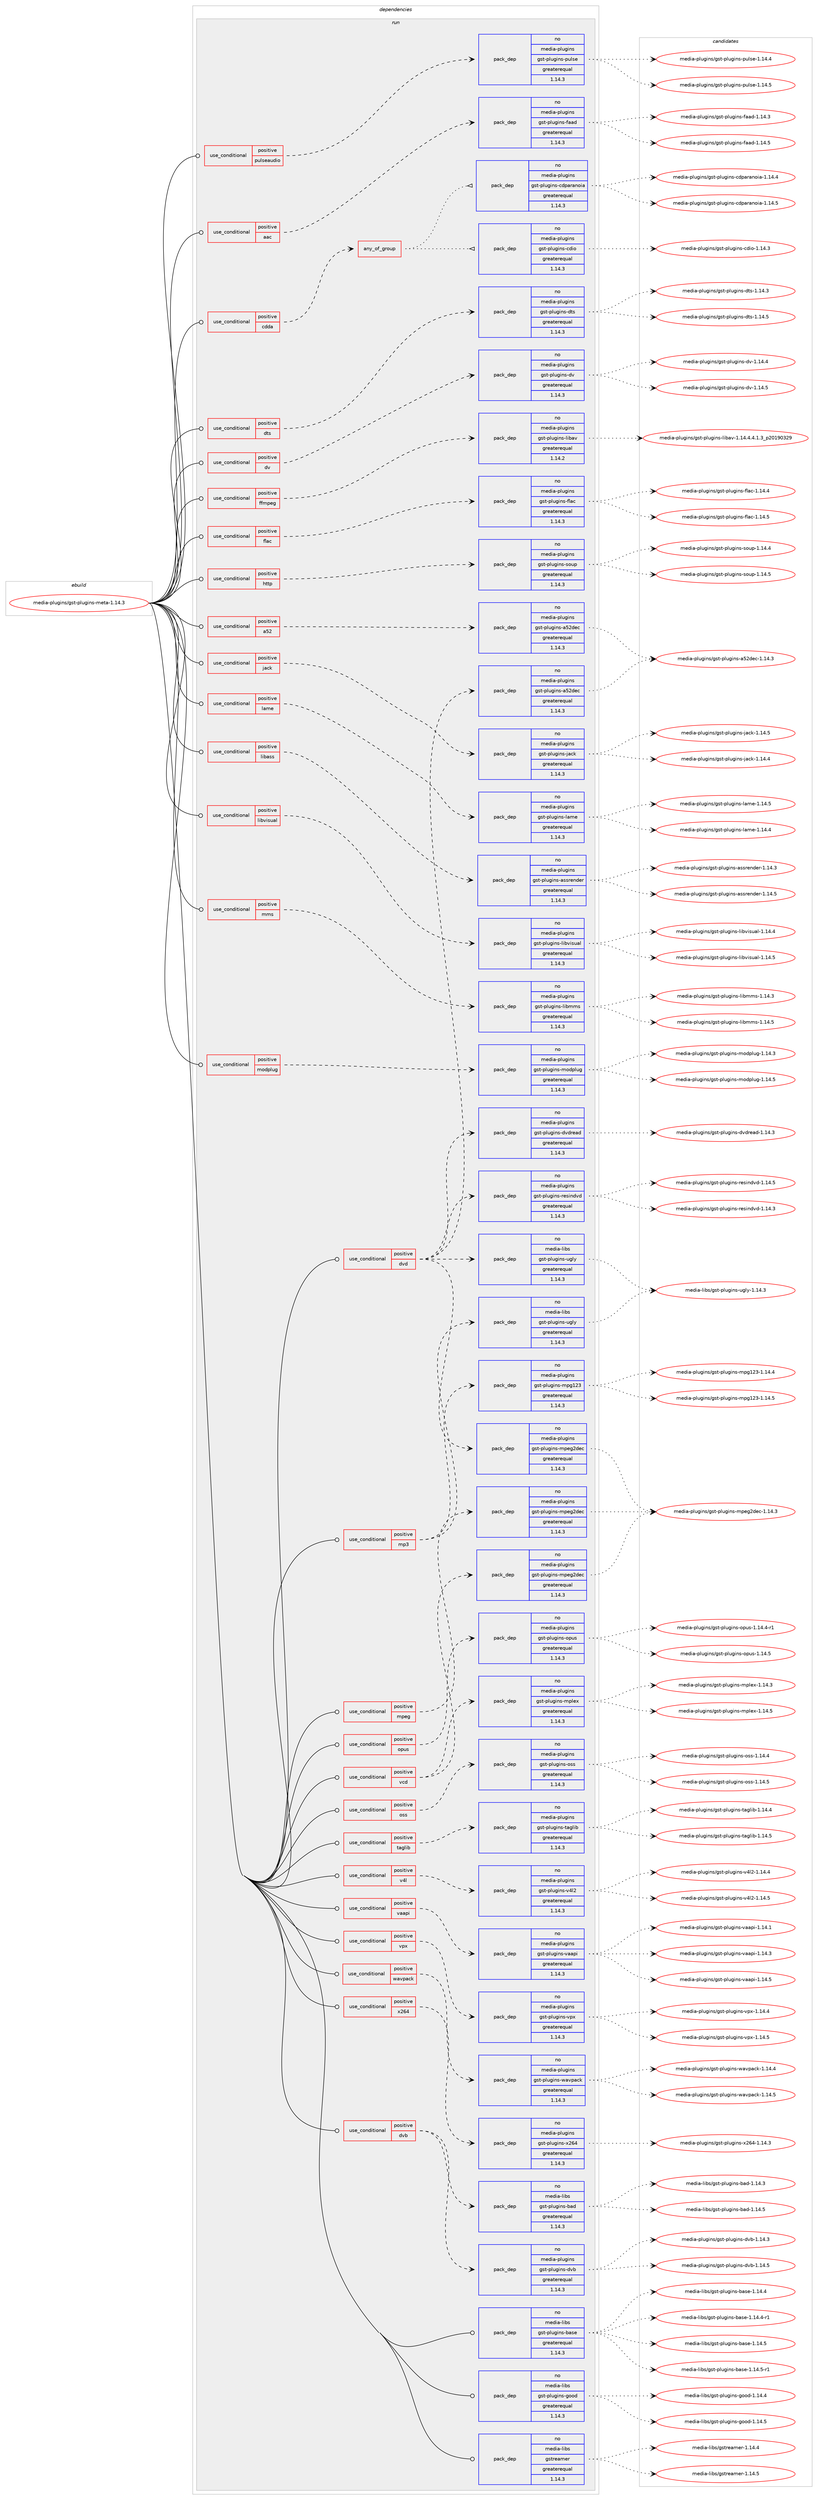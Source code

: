 digraph prolog {

# *************
# Graph options
# *************

newrank=true;
concentrate=true;
compound=true;
graph [rankdir=LR,fontname=Helvetica,fontsize=10,ranksep=1.5];#, ranksep=2.5, nodesep=0.2];
edge  [arrowhead=vee];
node  [fontname=Helvetica,fontsize=10];

# **********
# The ebuild
# **********

subgraph cluster_leftcol {
color=gray;
rank=same;
label=<<i>ebuild</i>>;
id [label="media-plugins/gst-plugins-meta-1.14.3", color=red, width=4, href="../media-plugins/gst-plugins-meta-1.14.3.svg"];
}

# ****************
# The dependencies
# ****************

subgraph cluster_midcol {
color=gray;
label=<<i>dependencies</i>>;
subgraph cluster_compile {
fillcolor="#eeeeee";
style=filled;
label=<<i>compile</i>>;
}
subgraph cluster_compileandrun {
fillcolor="#eeeeee";
style=filled;
label=<<i>compile and run</i>>;
}
subgraph cluster_run {
fillcolor="#eeeeee";
style=filled;
label=<<i>run</i>>;
subgraph cond193134 {
dependency793491 [label=<<TABLE BORDER="0" CELLBORDER="1" CELLSPACING="0" CELLPADDING="4"><TR><TD ROWSPAN="3" CELLPADDING="10">use_conditional</TD></TR><TR><TD>positive</TD></TR><TR><TD>a52</TD></TR></TABLE>>, shape=none, color=red];
subgraph pack586474 {
dependency793492 [label=<<TABLE BORDER="0" CELLBORDER="1" CELLSPACING="0" CELLPADDING="4" WIDTH="220"><TR><TD ROWSPAN="6" CELLPADDING="30">pack_dep</TD></TR><TR><TD WIDTH="110">no</TD></TR><TR><TD>media-plugins</TD></TR><TR><TD>gst-plugins-a52dec</TD></TR><TR><TD>greaterequal</TD></TR><TR><TD>1.14.3</TD></TR></TABLE>>, shape=none, color=blue];
}
dependency793491:e -> dependency793492:w [weight=20,style="dashed",arrowhead="vee"];
}
id:e -> dependency793491:w [weight=20,style="solid",arrowhead="odot"];
subgraph cond193135 {
dependency793493 [label=<<TABLE BORDER="0" CELLBORDER="1" CELLSPACING="0" CELLPADDING="4"><TR><TD ROWSPAN="3" CELLPADDING="10">use_conditional</TD></TR><TR><TD>positive</TD></TR><TR><TD>aac</TD></TR></TABLE>>, shape=none, color=red];
subgraph pack586475 {
dependency793494 [label=<<TABLE BORDER="0" CELLBORDER="1" CELLSPACING="0" CELLPADDING="4" WIDTH="220"><TR><TD ROWSPAN="6" CELLPADDING="30">pack_dep</TD></TR><TR><TD WIDTH="110">no</TD></TR><TR><TD>media-plugins</TD></TR><TR><TD>gst-plugins-faad</TD></TR><TR><TD>greaterequal</TD></TR><TR><TD>1.14.3</TD></TR></TABLE>>, shape=none, color=blue];
}
dependency793493:e -> dependency793494:w [weight=20,style="dashed",arrowhead="vee"];
}
id:e -> dependency793493:w [weight=20,style="solid",arrowhead="odot"];
subgraph cond193136 {
dependency793495 [label=<<TABLE BORDER="0" CELLBORDER="1" CELLSPACING="0" CELLPADDING="4"><TR><TD ROWSPAN="3" CELLPADDING="10">use_conditional</TD></TR><TR><TD>positive</TD></TR><TR><TD>cdda</TD></TR></TABLE>>, shape=none, color=red];
subgraph any13440 {
dependency793496 [label=<<TABLE BORDER="0" CELLBORDER="1" CELLSPACING="0" CELLPADDING="4"><TR><TD CELLPADDING="10">any_of_group</TD></TR></TABLE>>, shape=none, color=red];subgraph pack586476 {
dependency793497 [label=<<TABLE BORDER="0" CELLBORDER="1" CELLSPACING="0" CELLPADDING="4" WIDTH="220"><TR><TD ROWSPAN="6" CELLPADDING="30">pack_dep</TD></TR><TR><TD WIDTH="110">no</TD></TR><TR><TD>media-plugins</TD></TR><TR><TD>gst-plugins-cdparanoia</TD></TR><TR><TD>greaterequal</TD></TR><TR><TD>1.14.3</TD></TR></TABLE>>, shape=none, color=blue];
}
dependency793496:e -> dependency793497:w [weight=20,style="dotted",arrowhead="oinv"];
subgraph pack586477 {
dependency793498 [label=<<TABLE BORDER="0" CELLBORDER="1" CELLSPACING="0" CELLPADDING="4" WIDTH="220"><TR><TD ROWSPAN="6" CELLPADDING="30">pack_dep</TD></TR><TR><TD WIDTH="110">no</TD></TR><TR><TD>media-plugins</TD></TR><TR><TD>gst-plugins-cdio</TD></TR><TR><TD>greaterequal</TD></TR><TR><TD>1.14.3</TD></TR></TABLE>>, shape=none, color=blue];
}
dependency793496:e -> dependency793498:w [weight=20,style="dotted",arrowhead="oinv"];
}
dependency793495:e -> dependency793496:w [weight=20,style="dashed",arrowhead="vee"];
}
id:e -> dependency793495:w [weight=20,style="solid",arrowhead="odot"];
subgraph cond193137 {
dependency793499 [label=<<TABLE BORDER="0" CELLBORDER="1" CELLSPACING="0" CELLPADDING="4"><TR><TD ROWSPAN="3" CELLPADDING="10">use_conditional</TD></TR><TR><TD>positive</TD></TR><TR><TD>dts</TD></TR></TABLE>>, shape=none, color=red];
subgraph pack586478 {
dependency793500 [label=<<TABLE BORDER="0" CELLBORDER="1" CELLSPACING="0" CELLPADDING="4" WIDTH="220"><TR><TD ROWSPAN="6" CELLPADDING="30">pack_dep</TD></TR><TR><TD WIDTH="110">no</TD></TR><TR><TD>media-plugins</TD></TR><TR><TD>gst-plugins-dts</TD></TR><TR><TD>greaterequal</TD></TR><TR><TD>1.14.3</TD></TR></TABLE>>, shape=none, color=blue];
}
dependency793499:e -> dependency793500:w [weight=20,style="dashed",arrowhead="vee"];
}
id:e -> dependency793499:w [weight=20,style="solid",arrowhead="odot"];
subgraph cond193138 {
dependency793501 [label=<<TABLE BORDER="0" CELLBORDER="1" CELLSPACING="0" CELLPADDING="4"><TR><TD ROWSPAN="3" CELLPADDING="10">use_conditional</TD></TR><TR><TD>positive</TD></TR><TR><TD>dv</TD></TR></TABLE>>, shape=none, color=red];
subgraph pack586479 {
dependency793502 [label=<<TABLE BORDER="0" CELLBORDER="1" CELLSPACING="0" CELLPADDING="4" WIDTH="220"><TR><TD ROWSPAN="6" CELLPADDING="30">pack_dep</TD></TR><TR><TD WIDTH="110">no</TD></TR><TR><TD>media-plugins</TD></TR><TR><TD>gst-plugins-dv</TD></TR><TR><TD>greaterequal</TD></TR><TR><TD>1.14.3</TD></TR></TABLE>>, shape=none, color=blue];
}
dependency793501:e -> dependency793502:w [weight=20,style="dashed",arrowhead="vee"];
}
id:e -> dependency793501:w [weight=20,style="solid",arrowhead="odot"];
subgraph cond193139 {
dependency793503 [label=<<TABLE BORDER="0" CELLBORDER="1" CELLSPACING="0" CELLPADDING="4"><TR><TD ROWSPAN="3" CELLPADDING="10">use_conditional</TD></TR><TR><TD>positive</TD></TR><TR><TD>dvb</TD></TR></TABLE>>, shape=none, color=red];
subgraph pack586480 {
dependency793504 [label=<<TABLE BORDER="0" CELLBORDER="1" CELLSPACING="0" CELLPADDING="4" WIDTH="220"><TR><TD ROWSPAN="6" CELLPADDING="30">pack_dep</TD></TR><TR><TD WIDTH="110">no</TD></TR><TR><TD>media-plugins</TD></TR><TR><TD>gst-plugins-dvb</TD></TR><TR><TD>greaterequal</TD></TR><TR><TD>1.14.3</TD></TR></TABLE>>, shape=none, color=blue];
}
dependency793503:e -> dependency793504:w [weight=20,style="dashed",arrowhead="vee"];
subgraph pack586481 {
dependency793505 [label=<<TABLE BORDER="0" CELLBORDER="1" CELLSPACING="0" CELLPADDING="4" WIDTH="220"><TR><TD ROWSPAN="6" CELLPADDING="30">pack_dep</TD></TR><TR><TD WIDTH="110">no</TD></TR><TR><TD>media-libs</TD></TR><TR><TD>gst-plugins-bad</TD></TR><TR><TD>greaterequal</TD></TR><TR><TD>1.14.3</TD></TR></TABLE>>, shape=none, color=blue];
}
dependency793503:e -> dependency793505:w [weight=20,style="dashed",arrowhead="vee"];
}
id:e -> dependency793503:w [weight=20,style="solid",arrowhead="odot"];
subgraph cond193140 {
dependency793506 [label=<<TABLE BORDER="0" CELLBORDER="1" CELLSPACING="0" CELLPADDING="4"><TR><TD ROWSPAN="3" CELLPADDING="10">use_conditional</TD></TR><TR><TD>positive</TD></TR><TR><TD>dvd</TD></TR></TABLE>>, shape=none, color=red];
subgraph pack586482 {
dependency793507 [label=<<TABLE BORDER="0" CELLBORDER="1" CELLSPACING="0" CELLPADDING="4" WIDTH="220"><TR><TD ROWSPAN="6" CELLPADDING="30">pack_dep</TD></TR><TR><TD WIDTH="110">no</TD></TR><TR><TD>media-libs</TD></TR><TR><TD>gst-plugins-ugly</TD></TR><TR><TD>greaterequal</TD></TR><TR><TD>1.14.3</TD></TR></TABLE>>, shape=none, color=blue];
}
dependency793506:e -> dependency793507:w [weight=20,style="dashed",arrowhead="vee"];
subgraph pack586483 {
dependency793508 [label=<<TABLE BORDER="0" CELLBORDER="1" CELLSPACING="0" CELLPADDING="4" WIDTH="220"><TR><TD ROWSPAN="6" CELLPADDING="30">pack_dep</TD></TR><TR><TD WIDTH="110">no</TD></TR><TR><TD>media-plugins</TD></TR><TR><TD>gst-plugins-a52dec</TD></TR><TR><TD>greaterequal</TD></TR><TR><TD>1.14.3</TD></TR></TABLE>>, shape=none, color=blue];
}
dependency793506:e -> dependency793508:w [weight=20,style="dashed",arrowhead="vee"];
subgraph pack586484 {
dependency793509 [label=<<TABLE BORDER="0" CELLBORDER="1" CELLSPACING="0" CELLPADDING="4" WIDTH="220"><TR><TD ROWSPAN="6" CELLPADDING="30">pack_dep</TD></TR><TR><TD WIDTH="110">no</TD></TR><TR><TD>media-plugins</TD></TR><TR><TD>gst-plugins-dvdread</TD></TR><TR><TD>greaterequal</TD></TR><TR><TD>1.14.3</TD></TR></TABLE>>, shape=none, color=blue];
}
dependency793506:e -> dependency793509:w [weight=20,style="dashed",arrowhead="vee"];
subgraph pack586485 {
dependency793510 [label=<<TABLE BORDER="0" CELLBORDER="1" CELLSPACING="0" CELLPADDING="4" WIDTH="220"><TR><TD ROWSPAN="6" CELLPADDING="30">pack_dep</TD></TR><TR><TD WIDTH="110">no</TD></TR><TR><TD>media-plugins</TD></TR><TR><TD>gst-plugins-mpeg2dec</TD></TR><TR><TD>greaterequal</TD></TR><TR><TD>1.14.3</TD></TR></TABLE>>, shape=none, color=blue];
}
dependency793506:e -> dependency793510:w [weight=20,style="dashed",arrowhead="vee"];
subgraph pack586486 {
dependency793511 [label=<<TABLE BORDER="0" CELLBORDER="1" CELLSPACING="0" CELLPADDING="4" WIDTH="220"><TR><TD ROWSPAN="6" CELLPADDING="30">pack_dep</TD></TR><TR><TD WIDTH="110">no</TD></TR><TR><TD>media-plugins</TD></TR><TR><TD>gst-plugins-resindvd</TD></TR><TR><TD>greaterequal</TD></TR><TR><TD>1.14.3</TD></TR></TABLE>>, shape=none, color=blue];
}
dependency793506:e -> dependency793511:w [weight=20,style="dashed",arrowhead="vee"];
}
id:e -> dependency793506:w [weight=20,style="solid",arrowhead="odot"];
subgraph cond193141 {
dependency793512 [label=<<TABLE BORDER="0" CELLBORDER="1" CELLSPACING="0" CELLPADDING="4"><TR><TD ROWSPAN="3" CELLPADDING="10">use_conditional</TD></TR><TR><TD>positive</TD></TR><TR><TD>ffmpeg</TD></TR></TABLE>>, shape=none, color=red];
subgraph pack586487 {
dependency793513 [label=<<TABLE BORDER="0" CELLBORDER="1" CELLSPACING="0" CELLPADDING="4" WIDTH="220"><TR><TD ROWSPAN="6" CELLPADDING="30">pack_dep</TD></TR><TR><TD WIDTH="110">no</TD></TR><TR><TD>media-plugins</TD></TR><TR><TD>gst-plugins-libav</TD></TR><TR><TD>greaterequal</TD></TR><TR><TD>1.14.2</TD></TR></TABLE>>, shape=none, color=blue];
}
dependency793512:e -> dependency793513:w [weight=20,style="dashed",arrowhead="vee"];
}
id:e -> dependency793512:w [weight=20,style="solid",arrowhead="odot"];
subgraph cond193142 {
dependency793514 [label=<<TABLE BORDER="0" CELLBORDER="1" CELLSPACING="0" CELLPADDING="4"><TR><TD ROWSPAN="3" CELLPADDING="10">use_conditional</TD></TR><TR><TD>positive</TD></TR><TR><TD>flac</TD></TR></TABLE>>, shape=none, color=red];
subgraph pack586488 {
dependency793515 [label=<<TABLE BORDER="0" CELLBORDER="1" CELLSPACING="0" CELLPADDING="4" WIDTH="220"><TR><TD ROWSPAN="6" CELLPADDING="30">pack_dep</TD></TR><TR><TD WIDTH="110">no</TD></TR><TR><TD>media-plugins</TD></TR><TR><TD>gst-plugins-flac</TD></TR><TR><TD>greaterequal</TD></TR><TR><TD>1.14.3</TD></TR></TABLE>>, shape=none, color=blue];
}
dependency793514:e -> dependency793515:w [weight=20,style="dashed",arrowhead="vee"];
}
id:e -> dependency793514:w [weight=20,style="solid",arrowhead="odot"];
subgraph cond193143 {
dependency793516 [label=<<TABLE BORDER="0" CELLBORDER="1" CELLSPACING="0" CELLPADDING="4"><TR><TD ROWSPAN="3" CELLPADDING="10">use_conditional</TD></TR><TR><TD>positive</TD></TR><TR><TD>http</TD></TR></TABLE>>, shape=none, color=red];
subgraph pack586489 {
dependency793517 [label=<<TABLE BORDER="0" CELLBORDER="1" CELLSPACING="0" CELLPADDING="4" WIDTH="220"><TR><TD ROWSPAN="6" CELLPADDING="30">pack_dep</TD></TR><TR><TD WIDTH="110">no</TD></TR><TR><TD>media-plugins</TD></TR><TR><TD>gst-plugins-soup</TD></TR><TR><TD>greaterequal</TD></TR><TR><TD>1.14.3</TD></TR></TABLE>>, shape=none, color=blue];
}
dependency793516:e -> dependency793517:w [weight=20,style="dashed",arrowhead="vee"];
}
id:e -> dependency793516:w [weight=20,style="solid",arrowhead="odot"];
subgraph cond193144 {
dependency793518 [label=<<TABLE BORDER="0" CELLBORDER="1" CELLSPACING="0" CELLPADDING="4"><TR><TD ROWSPAN="3" CELLPADDING="10">use_conditional</TD></TR><TR><TD>positive</TD></TR><TR><TD>jack</TD></TR></TABLE>>, shape=none, color=red];
subgraph pack586490 {
dependency793519 [label=<<TABLE BORDER="0" CELLBORDER="1" CELLSPACING="0" CELLPADDING="4" WIDTH="220"><TR><TD ROWSPAN="6" CELLPADDING="30">pack_dep</TD></TR><TR><TD WIDTH="110">no</TD></TR><TR><TD>media-plugins</TD></TR><TR><TD>gst-plugins-jack</TD></TR><TR><TD>greaterequal</TD></TR><TR><TD>1.14.3</TD></TR></TABLE>>, shape=none, color=blue];
}
dependency793518:e -> dependency793519:w [weight=20,style="dashed",arrowhead="vee"];
}
id:e -> dependency793518:w [weight=20,style="solid",arrowhead="odot"];
subgraph cond193145 {
dependency793520 [label=<<TABLE BORDER="0" CELLBORDER="1" CELLSPACING="0" CELLPADDING="4"><TR><TD ROWSPAN="3" CELLPADDING="10">use_conditional</TD></TR><TR><TD>positive</TD></TR><TR><TD>lame</TD></TR></TABLE>>, shape=none, color=red];
subgraph pack586491 {
dependency793521 [label=<<TABLE BORDER="0" CELLBORDER="1" CELLSPACING="0" CELLPADDING="4" WIDTH="220"><TR><TD ROWSPAN="6" CELLPADDING="30">pack_dep</TD></TR><TR><TD WIDTH="110">no</TD></TR><TR><TD>media-plugins</TD></TR><TR><TD>gst-plugins-lame</TD></TR><TR><TD>greaterequal</TD></TR><TR><TD>1.14.3</TD></TR></TABLE>>, shape=none, color=blue];
}
dependency793520:e -> dependency793521:w [weight=20,style="dashed",arrowhead="vee"];
}
id:e -> dependency793520:w [weight=20,style="solid",arrowhead="odot"];
subgraph cond193146 {
dependency793522 [label=<<TABLE BORDER="0" CELLBORDER="1" CELLSPACING="0" CELLPADDING="4"><TR><TD ROWSPAN="3" CELLPADDING="10">use_conditional</TD></TR><TR><TD>positive</TD></TR><TR><TD>libass</TD></TR></TABLE>>, shape=none, color=red];
subgraph pack586492 {
dependency793523 [label=<<TABLE BORDER="0" CELLBORDER="1" CELLSPACING="0" CELLPADDING="4" WIDTH="220"><TR><TD ROWSPAN="6" CELLPADDING="30">pack_dep</TD></TR><TR><TD WIDTH="110">no</TD></TR><TR><TD>media-plugins</TD></TR><TR><TD>gst-plugins-assrender</TD></TR><TR><TD>greaterequal</TD></TR><TR><TD>1.14.3</TD></TR></TABLE>>, shape=none, color=blue];
}
dependency793522:e -> dependency793523:w [weight=20,style="dashed",arrowhead="vee"];
}
id:e -> dependency793522:w [weight=20,style="solid",arrowhead="odot"];
subgraph cond193147 {
dependency793524 [label=<<TABLE BORDER="0" CELLBORDER="1" CELLSPACING="0" CELLPADDING="4"><TR><TD ROWSPAN="3" CELLPADDING="10">use_conditional</TD></TR><TR><TD>positive</TD></TR><TR><TD>libvisual</TD></TR></TABLE>>, shape=none, color=red];
subgraph pack586493 {
dependency793525 [label=<<TABLE BORDER="0" CELLBORDER="1" CELLSPACING="0" CELLPADDING="4" WIDTH="220"><TR><TD ROWSPAN="6" CELLPADDING="30">pack_dep</TD></TR><TR><TD WIDTH="110">no</TD></TR><TR><TD>media-plugins</TD></TR><TR><TD>gst-plugins-libvisual</TD></TR><TR><TD>greaterequal</TD></TR><TR><TD>1.14.3</TD></TR></TABLE>>, shape=none, color=blue];
}
dependency793524:e -> dependency793525:w [weight=20,style="dashed",arrowhead="vee"];
}
id:e -> dependency793524:w [weight=20,style="solid",arrowhead="odot"];
subgraph cond193148 {
dependency793526 [label=<<TABLE BORDER="0" CELLBORDER="1" CELLSPACING="0" CELLPADDING="4"><TR><TD ROWSPAN="3" CELLPADDING="10">use_conditional</TD></TR><TR><TD>positive</TD></TR><TR><TD>mms</TD></TR></TABLE>>, shape=none, color=red];
subgraph pack586494 {
dependency793527 [label=<<TABLE BORDER="0" CELLBORDER="1" CELLSPACING="0" CELLPADDING="4" WIDTH="220"><TR><TD ROWSPAN="6" CELLPADDING="30">pack_dep</TD></TR><TR><TD WIDTH="110">no</TD></TR><TR><TD>media-plugins</TD></TR><TR><TD>gst-plugins-libmms</TD></TR><TR><TD>greaterequal</TD></TR><TR><TD>1.14.3</TD></TR></TABLE>>, shape=none, color=blue];
}
dependency793526:e -> dependency793527:w [weight=20,style="dashed",arrowhead="vee"];
}
id:e -> dependency793526:w [weight=20,style="solid",arrowhead="odot"];
subgraph cond193149 {
dependency793528 [label=<<TABLE BORDER="0" CELLBORDER="1" CELLSPACING="0" CELLPADDING="4"><TR><TD ROWSPAN="3" CELLPADDING="10">use_conditional</TD></TR><TR><TD>positive</TD></TR><TR><TD>modplug</TD></TR></TABLE>>, shape=none, color=red];
subgraph pack586495 {
dependency793529 [label=<<TABLE BORDER="0" CELLBORDER="1" CELLSPACING="0" CELLPADDING="4" WIDTH="220"><TR><TD ROWSPAN="6" CELLPADDING="30">pack_dep</TD></TR><TR><TD WIDTH="110">no</TD></TR><TR><TD>media-plugins</TD></TR><TR><TD>gst-plugins-modplug</TD></TR><TR><TD>greaterequal</TD></TR><TR><TD>1.14.3</TD></TR></TABLE>>, shape=none, color=blue];
}
dependency793528:e -> dependency793529:w [weight=20,style="dashed",arrowhead="vee"];
}
id:e -> dependency793528:w [weight=20,style="solid",arrowhead="odot"];
subgraph cond193150 {
dependency793530 [label=<<TABLE BORDER="0" CELLBORDER="1" CELLSPACING="0" CELLPADDING="4"><TR><TD ROWSPAN="3" CELLPADDING="10">use_conditional</TD></TR><TR><TD>positive</TD></TR><TR><TD>mp3</TD></TR></TABLE>>, shape=none, color=red];
subgraph pack586496 {
dependency793531 [label=<<TABLE BORDER="0" CELLBORDER="1" CELLSPACING="0" CELLPADDING="4" WIDTH="220"><TR><TD ROWSPAN="6" CELLPADDING="30">pack_dep</TD></TR><TR><TD WIDTH="110">no</TD></TR><TR><TD>media-libs</TD></TR><TR><TD>gst-plugins-ugly</TD></TR><TR><TD>greaterequal</TD></TR><TR><TD>1.14.3</TD></TR></TABLE>>, shape=none, color=blue];
}
dependency793530:e -> dependency793531:w [weight=20,style="dashed",arrowhead="vee"];
subgraph pack586497 {
dependency793532 [label=<<TABLE BORDER="0" CELLBORDER="1" CELLSPACING="0" CELLPADDING="4" WIDTH="220"><TR><TD ROWSPAN="6" CELLPADDING="30">pack_dep</TD></TR><TR><TD WIDTH="110">no</TD></TR><TR><TD>media-plugins</TD></TR><TR><TD>gst-plugins-mpg123</TD></TR><TR><TD>greaterequal</TD></TR><TR><TD>1.14.3</TD></TR></TABLE>>, shape=none, color=blue];
}
dependency793530:e -> dependency793532:w [weight=20,style="dashed",arrowhead="vee"];
}
id:e -> dependency793530:w [weight=20,style="solid",arrowhead="odot"];
subgraph cond193151 {
dependency793533 [label=<<TABLE BORDER="0" CELLBORDER="1" CELLSPACING="0" CELLPADDING="4"><TR><TD ROWSPAN="3" CELLPADDING="10">use_conditional</TD></TR><TR><TD>positive</TD></TR><TR><TD>mpeg</TD></TR></TABLE>>, shape=none, color=red];
subgraph pack586498 {
dependency793534 [label=<<TABLE BORDER="0" CELLBORDER="1" CELLSPACING="0" CELLPADDING="4" WIDTH="220"><TR><TD ROWSPAN="6" CELLPADDING="30">pack_dep</TD></TR><TR><TD WIDTH="110">no</TD></TR><TR><TD>media-plugins</TD></TR><TR><TD>gst-plugins-mpeg2dec</TD></TR><TR><TD>greaterequal</TD></TR><TR><TD>1.14.3</TD></TR></TABLE>>, shape=none, color=blue];
}
dependency793533:e -> dependency793534:w [weight=20,style="dashed",arrowhead="vee"];
}
id:e -> dependency793533:w [weight=20,style="solid",arrowhead="odot"];
subgraph cond193152 {
dependency793535 [label=<<TABLE BORDER="0" CELLBORDER="1" CELLSPACING="0" CELLPADDING="4"><TR><TD ROWSPAN="3" CELLPADDING="10">use_conditional</TD></TR><TR><TD>positive</TD></TR><TR><TD>opus</TD></TR></TABLE>>, shape=none, color=red];
subgraph pack586499 {
dependency793536 [label=<<TABLE BORDER="0" CELLBORDER="1" CELLSPACING="0" CELLPADDING="4" WIDTH="220"><TR><TD ROWSPAN="6" CELLPADDING="30">pack_dep</TD></TR><TR><TD WIDTH="110">no</TD></TR><TR><TD>media-plugins</TD></TR><TR><TD>gst-plugins-opus</TD></TR><TR><TD>greaterequal</TD></TR><TR><TD>1.14.3</TD></TR></TABLE>>, shape=none, color=blue];
}
dependency793535:e -> dependency793536:w [weight=20,style="dashed",arrowhead="vee"];
}
id:e -> dependency793535:w [weight=20,style="solid",arrowhead="odot"];
subgraph cond193153 {
dependency793537 [label=<<TABLE BORDER="0" CELLBORDER="1" CELLSPACING="0" CELLPADDING="4"><TR><TD ROWSPAN="3" CELLPADDING="10">use_conditional</TD></TR><TR><TD>positive</TD></TR><TR><TD>oss</TD></TR></TABLE>>, shape=none, color=red];
subgraph pack586500 {
dependency793538 [label=<<TABLE BORDER="0" CELLBORDER="1" CELLSPACING="0" CELLPADDING="4" WIDTH="220"><TR><TD ROWSPAN="6" CELLPADDING="30">pack_dep</TD></TR><TR><TD WIDTH="110">no</TD></TR><TR><TD>media-plugins</TD></TR><TR><TD>gst-plugins-oss</TD></TR><TR><TD>greaterequal</TD></TR><TR><TD>1.14.3</TD></TR></TABLE>>, shape=none, color=blue];
}
dependency793537:e -> dependency793538:w [weight=20,style="dashed",arrowhead="vee"];
}
id:e -> dependency793537:w [weight=20,style="solid",arrowhead="odot"];
subgraph cond193154 {
dependency793539 [label=<<TABLE BORDER="0" CELLBORDER="1" CELLSPACING="0" CELLPADDING="4"><TR><TD ROWSPAN="3" CELLPADDING="10">use_conditional</TD></TR><TR><TD>positive</TD></TR><TR><TD>pulseaudio</TD></TR></TABLE>>, shape=none, color=red];
subgraph pack586501 {
dependency793540 [label=<<TABLE BORDER="0" CELLBORDER="1" CELLSPACING="0" CELLPADDING="4" WIDTH="220"><TR><TD ROWSPAN="6" CELLPADDING="30">pack_dep</TD></TR><TR><TD WIDTH="110">no</TD></TR><TR><TD>media-plugins</TD></TR><TR><TD>gst-plugins-pulse</TD></TR><TR><TD>greaterequal</TD></TR><TR><TD>1.14.3</TD></TR></TABLE>>, shape=none, color=blue];
}
dependency793539:e -> dependency793540:w [weight=20,style="dashed",arrowhead="vee"];
}
id:e -> dependency793539:w [weight=20,style="solid",arrowhead="odot"];
subgraph cond193155 {
dependency793541 [label=<<TABLE BORDER="0" CELLBORDER="1" CELLSPACING="0" CELLPADDING="4"><TR><TD ROWSPAN="3" CELLPADDING="10">use_conditional</TD></TR><TR><TD>positive</TD></TR><TR><TD>taglib</TD></TR></TABLE>>, shape=none, color=red];
subgraph pack586502 {
dependency793542 [label=<<TABLE BORDER="0" CELLBORDER="1" CELLSPACING="0" CELLPADDING="4" WIDTH="220"><TR><TD ROWSPAN="6" CELLPADDING="30">pack_dep</TD></TR><TR><TD WIDTH="110">no</TD></TR><TR><TD>media-plugins</TD></TR><TR><TD>gst-plugins-taglib</TD></TR><TR><TD>greaterequal</TD></TR><TR><TD>1.14.3</TD></TR></TABLE>>, shape=none, color=blue];
}
dependency793541:e -> dependency793542:w [weight=20,style="dashed",arrowhead="vee"];
}
id:e -> dependency793541:w [weight=20,style="solid",arrowhead="odot"];
subgraph cond193156 {
dependency793543 [label=<<TABLE BORDER="0" CELLBORDER="1" CELLSPACING="0" CELLPADDING="4"><TR><TD ROWSPAN="3" CELLPADDING="10">use_conditional</TD></TR><TR><TD>positive</TD></TR><TR><TD>v4l</TD></TR></TABLE>>, shape=none, color=red];
subgraph pack586503 {
dependency793544 [label=<<TABLE BORDER="0" CELLBORDER="1" CELLSPACING="0" CELLPADDING="4" WIDTH="220"><TR><TD ROWSPAN="6" CELLPADDING="30">pack_dep</TD></TR><TR><TD WIDTH="110">no</TD></TR><TR><TD>media-plugins</TD></TR><TR><TD>gst-plugins-v4l2</TD></TR><TR><TD>greaterequal</TD></TR><TR><TD>1.14.3</TD></TR></TABLE>>, shape=none, color=blue];
}
dependency793543:e -> dependency793544:w [weight=20,style="dashed",arrowhead="vee"];
}
id:e -> dependency793543:w [weight=20,style="solid",arrowhead="odot"];
subgraph cond193157 {
dependency793545 [label=<<TABLE BORDER="0" CELLBORDER="1" CELLSPACING="0" CELLPADDING="4"><TR><TD ROWSPAN="3" CELLPADDING="10">use_conditional</TD></TR><TR><TD>positive</TD></TR><TR><TD>vaapi</TD></TR></TABLE>>, shape=none, color=red];
subgraph pack586504 {
dependency793546 [label=<<TABLE BORDER="0" CELLBORDER="1" CELLSPACING="0" CELLPADDING="4" WIDTH="220"><TR><TD ROWSPAN="6" CELLPADDING="30">pack_dep</TD></TR><TR><TD WIDTH="110">no</TD></TR><TR><TD>media-plugins</TD></TR><TR><TD>gst-plugins-vaapi</TD></TR><TR><TD>greaterequal</TD></TR><TR><TD>1.14.3</TD></TR></TABLE>>, shape=none, color=blue];
}
dependency793545:e -> dependency793546:w [weight=20,style="dashed",arrowhead="vee"];
}
id:e -> dependency793545:w [weight=20,style="solid",arrowhead="odot"];
subgraph cond193158 {
dependency793547 [label=<<TABLE BORDER="0" CELLBORDER="1" CELLSPACING="0" CELLPADDING="4"><TR><TD ROWSPAN="3" CELLPADDING="10">use_conditional</TD></TR><TR><TD>positive</TD></TR><TR><TD>vcd</TD></TR></TABLE>>, shape=none, color=red];
subgraph pack586505 {
dependency793548 [label=<<TABLE BORDER="0" CELLBORDER="1" CELLSPACING="0" CELLPADDING="4" WIDTH="220"><TR><TD ROWSPAN="6" CELLPADDING="30">pack_dep</TD></TR><TR><TD WIDTH="110">no</TD></TR><TR><TD>media-plugins</TD></TR><TR><TD>gst-plugins-mplex</TD></TR><TR><TD>greaterequal</TD></TR><TR><TD>1.14.3</TD></TR></TABLE>>, shape=none, color=blue];
}
dependency793547:e -> dependency793548:w [weight=20,style="dashed",arrowhead="vee"];
subgraph pack586506 {
dependency793549 [label=<<TABLE BORDER="0" CELLBORDER="1" CELLSPACING="0" CELLPADDING="4" WIDTH="220"><TR><TD ROWSPAN="6" CELLPADDING="30">pack_dep</TD></TR><TR><TD WIDTH="110">no</TD></TR><TR><TD>media-plugins</TD></TR><TR><TD>gst-plugins-mpeg2dec</TD></TR><TR><TD>greaterequal</TD></TR><TR><TD>1.14.3</TD></TR></TABLE>>, shape=none, color=blue];
}
dependency793547:e -> dependency793549:w [weight=20,style="dashed",arrowhead="vee"];
}
id:e -> dependency793547:w [weight=20,style="solid",arrowhead="odot"];
subgraph cond193159 {
dependency793550 [label=<<TABLE BORDER="0" CELLBORDER="1" CELLSPACING="0" CELLPADDING="4"><TR><TD ROWSPAN="3" CELLPADDING="10">use_conditional</TD></TR><TR><TD>positive</TD></TR><TR><TD>vpx</TD></TR></TABLE>>, shape=none, color=red];
subgraph pack586507 {
dependency793551 [label=<<TABLE BORDER="0" CELLBORDER="1" CELLSPACING="0" CELLPADDING="4" WIDTH="220"><TR><TD ROWSPAN="6" CELLPADDING="30">pack_dep</TD></TR><TR><TD WIDTH="110">no</TD></TR><TR><TD>media-plugins</TD></TR><TR><TD>gst-plugins-vpx</TD></TR><TR><TD>greaterequal</TD></TR><TR><TD>1.14.3</TD></TR></TABLE>>, shape=none, color=blue];
}
dependency793550:e -> dependency793551:w [weight=20,style="dashed",arrowhead="vee"];
}
id:e -> dependency793550:w [weight=20,style="solid",arrowhead="odot"];
subgraph cond193160 {
dependency793552 [label=<<TABLE BORDER="0" CELLBORDER="1" CELLSPACING="0" CELLPADDING="4"><TR><TD ROWSPAN="3" CELLPADDING="10">use_conditional</TD></TR><TR><TD>positive</TD></TR><TR><TD>wavpack</TD></TR></TABLE>>, shape=none, color=red];
subgraph pack586508 {
dependency793553 [label=<<TABLE BORDER="0" CELLBORDER="1" CELLSPACING="0" CELLPADDING="4" WIDTH="220"><TR><TD ROWSPAN="6" CELLPADDING="30">pack_dep</TD></TR><TR><TD WIDTH="110">no</TD></TR><TR><TD>media-plugins</TD></TR><TR><TD>gst-plugins-wavpack</TD></TR><TR><TD>greaterequal</TD></TR><TR><TD>1.14.3</TD></TR></TABLE>>, shape=none, color=blue];
}
dependency793552:e -> dependency793553:w [weight=20,style="dashed",arrowhead="vee"];
}
id:e -> dependency793552:w [weight=20,style="solid",arrowhead="odot"];
subgraph cond193161 {
dependency793554 [label=<<TABLE BORDER="0" CELLBORDER="1" CELLSPACING="0" CELLPADDING="4"><TR><TD ROWSPAN="3" CELLPADDING="10">use_conditional</TD></TR><TR><TD>positive</TD></TR><TR><TD>x264</TD></TR></TABLE>>, shape=none, color=red];
subgraph pack586509 {
dependency793555 [label=<<TABLE BORDER="0" CELLBORDER="1" CELLSPACING="0" CELLPADDING="4" WIDTH="220"><TR><TD ROWSPAN="6" CELLPADDING="30">pack_dep</TD></TR><TR><TD WIDTH="110">no</TD></TR><TR><TD>media-plugins</TD></TR><TR><TD>gst-plugins-x264</TD></TR><TR><TD>greaterequal</TD></TR><TR><TD>1.14.3</TD></TR></TABLE>>, shape=none, color=blue];
}
dependency793554:e -> dependency793555:w [weight=20,style="dashed",arrowhead="vee"];
}
id:e -> dependency793554:w [weight=20,style="solid",arrowhead="odot"];
subgraph pack586510 {
dependency793556 [label=<<TABLE BORDER="0" CELLBORDER="1" CELLSPACING="0" CELLPADDING="4" WIDTH="220"><TR><TD ROWSPAN="6" CELLPADDING="30">pack_dep</TD></TR><TR><TD WIDTH="110">no</TD></TR><TR><TD>media-libs</TD></TR><TR><TD>gst-plugins-base</TD></TR><TR><TD>greaterequal</TD></TR><TR><TD>1.14.3</TD></TR></TABLE>>, shape=none, color=blue];
}
id:e -> dependency793556:w [weight=20,style="solid",arrowhead="odot"];
subgraph pack586511 {
dependency793557 [label=<<TABLE BORDER="0" CELLBORDER="1" CELLSPACING="0" CELLPADDING="4" WIDTH="220"><TR><TD ROWSPAN="6" CELLPADDING="30">pack_dep</TD></TR><TR><TD WIDTH="110">no</TD></TR><TR><TD>media-libs</TD></TR><TR><TD>gst-plugins-good</TD></TR><TR><TD>greaterequal</TD></TR><TR><TD>1.14.3</TD></TR></TABLE>>, shape=none, color=blue];
}
id:e -> dependency793557:w [weight=20,style="solid",arrowhead="odot"];
subgraph pack586512 {
dependency793558 [label=<<TABLE BORDER="0" CELLBORDER="1" CELLSPACING="0" CELLPADDING="4" WIDTH="220"><TR><TD ROWSPAN="6" CELLPADDING="30">pack_dep</TD></TR><TR><TD WIDTH="110">no</TD></TR><TR><TD>media-libs</TD></TR><TR><TD>gstreamer</TD></TR><TR><TD>greaterequal</TD></TR><TR><TD>1.14.3</TD></TR></TABLE>>, shape=none, color=blue];
}
id:e -> dependency793558:w [weight=20,style="solid",arrowhead="odot"];
}
}

# **************
# The candidates
# **************

subgraph cluster_choices {
rank=same;
color=gray;
label=<<i>candidates</i>>;

subgraph choice586474 {
color=black;
nodesep=1;
choice10910110010597451121081171031051101154710311511645112108117103105110115459753501001019945494649524651 [label="media-plugins/gst-plugins-a52dec-1.14.3", color=red, width=4,href="../media-plugins/gst-plugins-a52dec-1.14.3.svg"];
dependency793492:e -> choice10910110010597451121081171031051101154710311511645112108117103105110115459753501001019945494649524651:w [style=dotted,weight="100"];
}
subgraph choice586475 {
color=black;
nodesep=1;
choice1091011001059745112108117103105110115471031151164511210811710310511011545102979710045494649524651 [label="media-plugins/gst-plugins-faad-1.14.3", color=red, width=4,href="../media-plugins/gst-plugins-faad-1.14.3.svg"];
choice1091011001059745112108117103105110115471031151164511210811710310511011545102979710045494649524653 [label="media-plugins/gst-plugins-faad-1.14.5", color=red, width=4,href="../media-plugins/gst-plugins-faad-1.14.5.svg"];
dependency793494:e -> choice1091011001059745112108117103105110115471031151164511210811710310511011545102979710045494649524651:w [style=dotted,weight="100"];
dependency793494:e -> choice1091011001059745112108117103105110115471031151164511210811710310511011545102979710045494649524653:w [style=dotted,weight="100"];
}
subgraph choice586476 {
color=black;
nodesep=1;
choice10910110010597451121081171031051101154710311511645112108117103105110115459910011297114971101111059745494649524652 [label="media-plugins/gst-plugins-cdparanoia-1.14.4", color=red, width=4,href="../media-plugins/gst-plugins-cdparanoia-1.14.4.svg"];
choice10910110010597451121081171031051101154710311511645112108117103105110115459910011297114971101111059745494649524653 [label="media-plugins/gst-plugins-cdparanoia-1.14.5", color=red, width=4,href="../media-plugins/gst-plugins-cdparanoia-1.14.5.svg"];
dependency793497:e -> choice10910110010597451121081171031051101154710311511645112108117103105110115459910011297114971101111059745494649524652:w [style=dotted,weight="100"];
dependency793497:e -> choice10910110010597451121081171031051101154710311511645112108117103105110115459910011297114971101111059745494649524653:w [style=dotted,weight="100"];
}
subgraph choice586477 {
color=black;
nodesep=1;
choice10910110010597451121081171031051101154710311511645112108117103105110115459910010511145494649524651 [label="media-plugins/gst-plugins-cdio-1.14.3", color=red, width=4,href="../media-plugins/gst-plugins-cdio-1.14.3.svg"];
dependency793498:e -> choice10910110010597451121081171031051101154710311511645112108117103105110115459910010511145494649524651:w [style=dotted,weight="100"];
}
subgraph choice586478 {
color=black;
nodesep=1;
choice109101100105974511210811710310511011547103115116451121081171031051101154510011611545494649524651 [label="media-plugins/gst-plugins-dts-1.14.3", color=red, width=4,href="../media-plugins/gst-plugins-dts-1.14.3.svg"];
choice109101100105974511210811710310511011547103115116451121081171031051101154510011611545494649524653 [label="media-plugins/gst-plugins-dts-1.14.5", color=red, width=4,href="../media-plugins/gst-plugins-dts-1.14.5.svg"];
dependency793500:e -> choice109101100105974511210811710310511011547103115116451121081171031051101154510011611545494649524651:w [style=dotted,weight="100"];
dependency793500:e -> choice109101100105974511210811710310511011547103115116451121081171031051101154510011611545494649524653:w [style=dotted,weight="100"];
}
subgraph choice586479 {
color=black;
nodesep=1;
choice109101100105974511210811710310511011547103115116451121081171031051101154510011845494649524652 [label="media-plugins/gst-plugins-dv-1.14.4", color=red, width=4,href="../media-plugins/gst-plugins-dv-1.14.4.svg"];
choice109101100105974511210811710310511011547103115116451121081171031051101154510011845494649524653 [label="media-plugins/gst-plugins-dv-1.14.5", color=red, width=4,href="../media-plugins/gst-plugins-dv-1.14.5.svg"];
dependency793502:e -> choice109101100105974511210811710310511011547103115116451121081171031051101154510011845494649524652:w [style=dotted,weight="100"];
dependency793502:e -> choice109101100105974511210811710310511011547103115116451121081171031051101154510011845494649524653:w [style=dotted,weight="100"];
}
subgraph choice586480 {
color=black;
nodesep=1;
choice10910110010597451121081171031051101154710311511645112108117103105110115451001189845494649524651 [label="media-plugins/gst-plugins-dvb-1.14.3", color=red, width=4,href="../media-plugins/gst-plugins-dvb-1.14.3.svg"];
choice10910110010597451121081171031051101154710311511645112108117103105110115451001189845494649524653 [label="media-plugins/gst-plugins-dvb-1.14.5", color=red, width=4,href="../media-plugins/gst-plugins-dvb-1.14.5.svg"];
dependency793504:e -> choice10910110010597451121081171031051101154710311511645112108117103105110115451001189845494649524651:w [style=dotted,weight="100"];
dependency793504:e -> choice10910110010597451121081171031051101154710311511645112108117103105110115451001189845494649524653:w [style=dotted,weight="100"];
}
subgraph choice586481 {
color=black;
nodesep=1;
choice109101100105974510810598115471031151164511210811710310511011545989710045494649524651 [label="media-libs/gst-plugins-bad-1.14.3", color=red, width=4,href="../media-libs/gst-plugins-bad-1.14.3.svg"];
choice109101100105974510810598115471031151164511210811710310511011545989710045494649524653 [label="media-libs/gst-plugins-bad-1.14.5", color=red, width=4,href="../media-libs/gst-plugins-bad-1.14.5.svg"];
dependency793505:e -> choice109101100105974510810598115471031151164511210811710310511011545989710045494649524651:w [style=dotted,weight="100"];
dependency793505:e -> choice109101100105974510810598115471031151164511210811710310511011545989710045494649524653:w [style=dotted,weight="100"];
}
subgraph choice586482 {
color=black;
nodesep=1;
choice10910110010597451081059811547103115116451121081171031051101154511710310812145494649524651 [label="media-libs/gst-plugins-ugly-1.14.3", color=red, width=4,href="../media-libs/gst-plugins-ugly-1.14.3.svg"];
dependency793507:e -> choice10910110010597451081059811547103115116451121081171031051101154511710310812145494649524651:w [style=dotted,weight="100"];
}
subgraph choice586483 {
color=black;
nodesep=1;
choice10910110010597451121081171031051101154710311511645112108117103105110115459753501001019945494649524651 [label="media-plugins/gst-plugins-a52dec-1.14.3", color=red, width=4,href="../media-plugins/gst-plugins-a52dec-1.14.3.svg"];
dependency793508:e -> choice10910110010597451121081171031051101154710311511645112108117103105110115459753501001019945494649524651:w [style=dotted,weight="100"];
}
subgraph choice586484 {
color=black;
nodesep=1;
choice10910110010597451121081171031051101154710311511645112108117103105110115451001181001141019710045494649524651 [label="media-plugins/gst-plugins-dvdread-1.14.3", color=red, width=4,href="../media-plugins/gst-plugins-dvdread-1.14.3.svg"];
dependency793509:e -> choice10910110010597451121081171031051101154710311511645112108117103105110115451001181001141019710045494649524651:w [style=dotted,weight="100"];
}
subgraph choice586485 {
color=black;
nodesep=1;
choice1091011001059745112108117103105110115471031151164511210811710310511011545109112101103501001019945494649524651 [label="media-plugins/gst-plugins-mpeg2dec-1.14.3", color=red, width=4,href="../media-plugins/gst-plugins-mpeg2dec-1.14.3.svg"];
dependency793510:e -> choice1091011001059745112108117103105110115471031151164511210811710310511011545109112101103501001019945494649524651:w [style=dotted,weight="100"];
}
subgraph choice586486 {
color=black;
nodesep=1;
choice109101100105974511210811710310511011547103115116451121081171031051101154511410111510511010011810045494649524651 [label="media-plugins/gst-plugins-resindvd-1.14.3", color=red, width=4,href="../media-plugins/gst-plugins-resindvd-1.14.3.svg"];
choice109101100105974511210811710310511011547103115116451121081171031051101154511410111510511010011810045494649524653 [label="media-plugins/gst-plugins-resindvd-1.14.5", color=red, width=4,href="../media-plugins/gst-plugins-resindvd-1.14.5.svg"];
dependency793511:e -> choice109101100105974511210811710310511011547103115116451121081171031051101154511410111510511010011810045494649524651:w [style=dotted,weight="100"];
dependency793511:e -> choice109101100105974511210811710310511011547103115116451121081171031051101154511410111510511010011810045494649524653:w [style=dotted,weight="100"];
}
subgraph choice586487 {
color=black;
nodesep=1;
choice1091011001059745112108117103105110115471031151164511210811710310511011545108105989711845494649524652465246494651951125048495748515057 [label="media-plugins/gst-plugins-libav-1.14.4.4.1.3_p20190329", color=red, width=4,href="../media-plugins/gst-plugins-libav-1.14.4.4.1.3_p20190329.svg"];
dependency793513:e -> choice1091011001059745112108117103105110115471031151164511210811710310511011545108105989711845494649524652465246494651951125048495748515057:w [style=dotted,weight="100"];
}
subgraph choice586488 {
color=black;
nodesep=1;
choice1091011001059745112108117103105110115471031151164511210811710310511011545102108979945494649524652 [label="media-plugins/gst-plugins-flac-1.14.4", color=red, width=4,href="../media-plugins/gst-plugins-flac-1.14.4.svg"];
choice1091011001059745112108117103105110115471031151164511210811710310511011545102108979945494649524653 [label="media-plugins/gst-plugins-flac-1.14.5", color=red, width=4,href="../media-plugins/gst-plugins-flac-1.14.5.svg"];
dependency793515:e -> choice1091011001059745112108117103105110115471031151164511210811710310511011545102108979945494649524652:w [style=dotted,weight="100"];
dependency793515:e -> choice1091011001059745112108117103105110115471031151164511210811710310511011545102108979945494649524653:w [style=dotted,weight="100"];
}
subgraph choice586489 {
color=black;
nodesep=1;
choice109101100105974511210811710310511011547103115116451121081171031051101154511511111711245494649524652 [label="media-plugins/gst-plugins-soup-1.14.4", color=red, width=4,href="../media-plugins/gst-plugins-soup-1.14.4.svg"];
choice109101100105974511210811710310511011547103115116451121081171031051101154511511111711245494649524653 [label="media-plugins/gst-plugins-soup-1.14.5", color=red, width=4,href="../media-plugins/gst-plugins-soup-1.14.5.svg"];
dependency793517:e -> choice109101100105974511210811710310511011547103115116451121081171031051101154511511111711245494649524652:w [style=dotted,weight="100"];
dependency793517:e -> choice109101100105974511210811710310511011547103115116451121081171031051101154511511111711245494649524653:w [style=dotted,weight="100"];
}
subgraph choice586490 {
color=black;
nodesep=1;
choice1091011001059745112108117103105110115471031151164511210811710310511011545106979910745494649524652 [label="media-plugins/gst-plugins-jack-1.14.4", color=red, width=4,href="../media-plugins/gst-plugins-jack-1.14.4.svg"];
choice1091011001059745112108117103105110115471031151164511210811710310511011545106979910745494649524653 [label="media-plugins/gst-plugins-jack-1.14.5", color=red, width=4,href="../media-plugins/gst-plugins-jack-1.14.5.svg"];
dependency793519:e -> choice1091011001059745112108117103105110115471031151164511210811710310511011545106979910745494649524652:w [style=dotted,weight="100"];
dependency793519:e -> choice1091011001059745112108117103105110115471031151164511210811710310511011545106979910745494649524653:w [style=dotted,weight="100"];
}
subgraph choice586491 {
color=black;
nodesep=1;
choice10910110010597451121081171031051101154710311511645112108117103105110115451089710910145494649524652 [label="media-plugins/gst-plugins-lame-1.14.4", color=red, width=4,href="../media-plugins/gst-plugins-lame-1.14.4.svg"];
choice10910110010597451121081171031051101154710311511645112108117103105110115451089710910145494649524653 [label="media-plugins/gst-plugins-lame-1.14.5", color=red, width=4,href="../media-plugins/gst-plugins-lame-1.14.5.svg"];
dependency793521:e -> choice10910110010597451121081171031051101154710311511645112108117103105110115451089710910145494649524652:w [style=dotted,weight="100"];
dependency793521:e -> choice10910110010597451121081171031051101154710311511645112108117103105110115451089710910145494649524653:w [style=dotted,weight="100"];
}
subgraph choice586492 {
color=black;
nodesep=1;
choice10910110010597451121081171031051101154710311511645112108117103105110115459711511511410111010010111445494649524651 [label="media-plugins/gst-plugins-assrender-1.14.3", color=red, width=4,href="../media-plugins/gst-plugins-assrender-1.14.3.svg"];
choice10910110010597451121081171031051101154710311511645112108117103105110115459711511511410111010010111445494649524653 [label="media-plugins/gst-plugins-assrender-1.14.5", color=red, width=4,href="../media-plugins/gst-plugins-assrender-1.14.5.svg"];
dependency793523:e -> choice10910110010597451121081171031051101154710311511645112108117103105110115459711511511410111010010111445494649524651:w [style=dotted,weight="100"];
dependency793523:e -> choice10910110010597451121081171031051101154710311511645112108117103105110115459711511511410111010010111445494649524653:w [style=dotted,weight="100"];
}
subgraph choice586493 {
color=black;
nodesep=1;
choice1091011001059745112108117103105110115471031151164511210811710310511011545108105981181051151179710845494649524652 [label="media-plugins/gst-plugins-libvisual-1.14.4", color=red, width=4,href="../media-plugins/gst-plugins-libvisual-1.14.4.svg"];
choice1091011001059745112108117103105110115471031151164511210811710310511011545108105981181051151179710845494649524653 [label="media-plugins/gst-plugins-libvisual-1.14.5", color=red, width=4,href="../media-plugins/gst-plugins-libvisual-1.14.5.svg"];
dependency793525:e -> choice1091011001059745112108117103105110115471031151164511210811710310511011545108105981181051151179710845494649524652:w [style=dotted,weight="100"];
dependency793525:e -> choice1091011001059745112108117103105110115471031151164511210811710310511011545108105981181051151179710845494649524653:w [style=dotted,weight="100"];
}
subgraph choice586494 {
color=black;
nodesep=1;
choice10910110010597451121081171031051101154710311511645112108117103105110115451081059810910911545494649524651 [label="media-plugins/gst-plugins-libmms-1.14.3", color=red, width=4,href="../media-plugins/gst-plugins-libmms-1.14.3.svg"];
choice10910110010597451121081171031051101154710311511645112108117103105110115451081059810910911545494649524653 [label="media-plugins/gst-plugins-libmms-1.14.5", color=red, width=4,href="../media-plugins/gst-plugins-libmms-1.14.5.svg"];
dependency793527:e -> choice10910110010597451121081171031051101154710311511645112108117103105110115451081059810910911545494649524651:w [style=dotted,weight="100"];
dependency793527:e -> choice10910110010597451121081171031051101154710311511645112108117103105110115451081059810910911545494649524653:w [style=dotted,weight="100"];
}
subgraph choice586495 {
color=black;
nodesep=1;
choice109101100105974511210811710310511011547103115116451121081171031051101154510911110011210811710345494649524651 [label="media-plugins/gst-plugins-modplug-1.14.3", color=red, width=4,href="../media-plugins/gst-plugins-modplug-1.14.3.svg"];
choice109101100105974511210811710310511011547103115116451121081171031051101154510911110011210811710345494649524653 [label="media-plugins/gst-plugins-modplug-1.14.5", color=red, width=4,href="../media-plugins/gst-plugins-modplug-1.14.5.svg"];
dependency793529:e -> choice109101100105974511210811710310511011547103115116451121081171031051101154510911110011210811710345494649524651:w [style=dotted,weight="100"];
dependency793529:e -> choice109101100105974511210811710310511011547103115116451121081171031051101154510911110011210811710345494649524653:w [style=dotted,weight="100"];
}
subgraph choice586496 {
color=black;
nodesep=1;
choice10910110010597451081059811547103115116451121081171031051101154511710310812145494649524651 [label="media-libs/gst-plugins-ugly-1.14.3", color=red, width=4,href="../media-libs/gst-plugins-ugly-1.14.3.svg"];
dependency793531:e -> choice10910110010597451081059811547103115116451121081171031051101154511710310812145494649524651:w [style=dotted,weight="100"];
}
subgraph choice586497 {
color=black;
nodesep=1;
choice109101100105974511210811710310511011547103115116451121081171031051101154510911210349505145494649524652 [label="media-plugins/gst-plugins-mpg123-1.14.4", color=red, width=4,href="../media-plugins/gst-plugins-mpg123-1.14.4.svg"];
choice109101100105974511210811710310511011547103115116451121081171031051101154510911210349505145494649524653 [label="media-plugins/gst-plugins-mpg123-1.14.5", color=red, width=4,href="../media-plugins/gst-plugins-mpg123-1.14.5.svg"];
dependency793532:e -> choice109101100105974511210811710310511011547103115116451121081171031051101154510911210349505145494649524652:w [style=dotted,weight="100"];
dependency793532:e -> choice109101100105974511210811710310511011547103115116451121081171031051101154510911210349505145494649524653:w [style=dotted,weight="100"];
}
subgraph choice586498 {
color=black;
nodesep=1;
choice1091011001059745112108117103105110115471031151164511210811710310511011545109112101103501001019945494649524651 [label="media-plugins/gst-plugins-mpeg2dec-1.14.3", color=red, width=4,href="../media-plugins/gst-plugins-mpeg2dec-1.14.3.svg"];
dependency793534:e -> choice1091011001059745112108117103105110115471031151164511210811710310511011545109112101103501001019945494649524651:w [style=dotted,weight="100"];
}
subgraph choice586499 {
color=black;
nodesep=1;
choice1091011001059745112108117103105110115471031151164511210811710310511011545111112117115454946495246524511449 [label="media-plugins/gst-plugins-opus-1.14.4-r1", color=red, width=4,href="../media-plugins/gst-plugins-opus-1.14.4-r1.svg"];
choice109101100105974511210811710310511011547103115116451121081171031051101154511111211711545494649524653 [label="media-plugins/gst-plugins-opus-1.14.5", color=red, width=4,href="../media-plugins/gst-plugins-opus-1.14.5.svg"];
dependency793536:e -> choice1091011001059745112108117103105110115471031151164511210811710310511011545111112117115454946495246524511449:w [style=dotted,weight="100"];
dependency793536:e -> choice109101100105974511210811710310511011547103115116451121081171031051101154511111211711545494649524653:w [style=dotted,weight="100"];
}
subgraph choice586500 {
color=black;
nodesep=1;
choice109101100105974511210811710310511011547103115116451121081171031051101154511111511545494649524652 [label="media-plugins/gst-plugins-oss-1.14.4", color=red, width=4,href="../media-plugins/gst-plugins-oss-1.14.4.svg"];
choice109101100105974511210811710310511011547103115116451121081171031051101154511111511545494649524653 [label="media-plugins/gst-plugins-oss-1.14.5", color=red, width=4,href="../media-plugins/gst-plugins-oss-1.14.5.svg"];
dependency793538:e -> choice109101100105974511210811710310511011547103115116451121081171031051101154511111511545494649524652:w [style=dotted,weight="100"];
dependency793538:e -> choice109101100105974511210811710310511011547103115116451121081171031051101154511111511545494649524653:w [style=dotted,weight="100"];
}
subgraph choice586501 {
color=black;
nodesep=1;
choice109101100105974511210811710310511011547103115116451121081171031051101154511211710811510145494649524652 [label="media-plugins/gst-plugins-pulse-1.14.4", color=red, width=4,href="../media-plugins/gst-plugins-pulse-1.14.4.svg"];
choice109101100105974511210811710310511011547103115116451121081171031051101154511211710811510145494649524653 [label="media-plugins/gst-plugins-pulse-1.14.5", color=red, width=4,href="../media-plugins/gst-plugins-pulse-1.14.5.svg"];
dependency793540:e -> choice109101100105974511210811710310511011547103115116451121081171031051101154511211710811510145494649524652:w [style=dotted,weight="100"];
dependency793540:e -> choice109101100105974511210811710310511011547103115116451121081171031051101154511211710811510145494649524653:w [style=dotted,weight="100"];
}
subgraph choice586502 {
color=black;
nodesep=1;
choice1091011001059745112108117103105110115471031151164511210811710310511011545116971031081059845494649524652 [label="media-plugins/gst-plugins-taglib-1.14.4", color=red, width=4,href="../media-plugins/gst-plugins-taglib-1.14.4.svg"];
choice1091011001059745112108117103105110115471031151164511210811710310511011545116971031081059845494649524653 [label="media-plugins/gst-plugins-taglib-1.14.5", color=red, width=4,href="../media-plugins/gst-plugins-taglib-1.14.5.svg"];
dependency793542:e -> choice1091011001059745112108117103105110115471031151164511210811710310511011545116971031081059845494649524652:w [style=dotted,weight="100"];
dependency793542:e -> choice1091011001059745112108117103105110115471031151164511210811710310511011545116971031081059845494649524653:w [style=dotted,weight="100"];
}
subgraph choice586503 {
color=black;
nodesep=1;
choice1091011001059745112108117103105110115471031151164511210811710310511011545118521085045494649524652 [label="media-plugins/gst-plugins-v4l2-1.14.4", color=red, width=4,href="../media-plugins/gst-plugins-v4l2-1.14.4.svg"];
choice1091011001059745112108117103105110115471031151164511210811710310511011545118521085045494649524653 [label="media-plugins/gst-plugins-v4l2-1.14.5", color=red, width=4,href="../media-plugins/gst-plugins-v4l2-1.14.5.svg"];
dependency793544:e -> choice1091011001059745112108117103105110115471031151164511210811710310511011545118521085045494649524652:w [style=dotted,weight="100"];
dependency793544:e -> choice1091011001059745112108117103105110115471031151164511210811710310511011545118521085045494649524653:w [style=dotted,weight="100"];
}
subgraph choice586504 {
color=black;
nodesep=1;
choice1091011001059745112108117103105110115471031151164511210811710310511011545118979711210545494649524649 [label="media-plugins/gst-plugins-vaapi-1.14.1", color=red, width=4,href="../media-plugins/gst-plugins-vaapi-1.14.1.svg"];
choice1091011001059745112108117103105110115471031151164511210811710310511011545118979711210545494649524651 [label="media-plugins/gst-plugins-vaapi-1.14.3", color=red, width=4,href="../media-plugins/gst-plugins-vaapi-1.14.3.svg"];
choice1091011001059745112108117103105110115471031151164511210811710310511011545118979711210545494649524653 [label="media-plugins/gst-plugins-vaapi-1.14.5", color=red, width=4,href="../media-plugins/gst-plugins-vaapi-1.14.5.svg"];
dependency793546:e -> choice1091011001059745112108117103105110115471031151164511210811710310511011545118979711210545494649524649:w [style=dotted,weight="100"];
dependency793546:e -> choice1091011001059745112108117103105110115471031151164511210811710310511011545118979711210545494649524651:w [style=dotted,weight="100"];
dependency793546:e -> choice1091011001059745112108117103105110115471031151164511210811710310511011545118979711210545494649524653:w [style=dotted,weight="100"];
}
subgraph choice586505 {
color=black;
nodesep=1;
choice109101100105974511210811710310511011547103115116451121081171031051101154510911210810112045494649524651 [label="media-plugins/gst-plugins-mplex-1.14.3", color=red, width=4,href="../media-plugins/gst-plugins-mplex-1.14.3.svg"];
choice109101100105974511210811710310511011547103115116451121081171031051101154510911210810112045494649524653 [label="media-plugins/gst-plugins-mplex-1.14.5", color=red, width=4,href="../media-plugins/gst-plugins-mplex-1.14.5.svg"];
dependency793548:e -> choice109101100105974511210811710310511011547103115116451121081171031051101154510911210810112045494649524651:w [style=dotted,weight="100"];
dependency793548:e -> choice109101100105974511210811710310511011547103115116451121081171031051101154510911210810112045494649524653:w [style=dotted,weight="100"];
}
subgraph choice586506 {
color=black;
nodesep=1;
choice1091011001059745112108117103105110115471031151164511210811710310511011545109112101103501001019945494649524651 [label="media-plugins/gst-plugins-mpeg2dec-1.14.3", color=red, width=4,href="../media-plugins/gst-plugins-mpeg2dec-1.14.3.svg"];
dependency793549:e -> choice1091011001059745112108117103105110115471031151164511210811710310511011545109112101103501001019945494649524651:w [style=dotted,weight="100"];
}
subgraph choice586507 {
color=black;
nodesep=1;
choice109101100105974511210811710310511011547103115116451121081171031051101154511811212045494649524652 [label="media-plugins/gst-plugins-vpx-1.14.4", color=red, width=4,href="../media-plugins/gst-plugins-vpx-1.14.4.svg"];
choice109101100105974511210811710310511011547103115116451121081171031051101154511811212045494649524653 [label="media-plugins/gst-plugins-vpx-1.14.5", color=red, width=4,href="../media-plugins/gst-plugins-vpx-1.14.5.svg"];
dependency793551:e -> choice109101100105974511210811710310511011547103115116451121081171031051101154511811212045494649524652:w [style=dotted,weight="100"];
dependency793551:e -> choice109101100105974511210811710310511011547103115116451121081171031051101154511811212045494649524653:w [style=dotted,weight="100"];
}
subgraph choice586508 {
color=black;
nodesep=1;
choice109101100105974511210811710310511011547103115116451121081171031051101154511997118112979910745494649524652 [label="media-plugins/gst-plugins-wavpack-1.14.4", color=red, width=4,href="../media-plugins/gst-plugins-wavpack-1.14.4.svg"];
choice109101100105974511210811710310511011547103115116451121081171031051101154511997118112979910745494649524653 [label="media-plugins/gst-plugins-wavpack-1.14.5", color=red, width=4,href="../media-plugins/gst-plugins-wavpack-1.14.5.svg"];
dependency793553:e -> choice109101100105974511210811710310511011547103115116451121081171031051101154511997118112979910745494649524652:w [style=dotted,weight="100"];
dependency793553:e -> choice109101100105974511210811710310511011547103115116451121081171031051101154511997118112979910745494649524653:w [style=dotted,weight="100"];
}
subgraph choice586509 {
color=black;
nodesep=1;
choice109101100105974511210811710310511011547103115116451121081171031051101154512050545245494649524651 [label="media-plugins/gst-plugins-x264-1.14.3", color=red, width=4,href="../media-plugins/gst-plugins-x264-1.14.3.svg"];
dependency793555:e -> choice109101100105974511210811710310511011547103115116451121081171031051101154512050545245494649524651:w [style=dotted,weight="100"];
}
subgraph choice586510 {
color=black;
nodesep=1;
choice109101100105974510810598115471031151164511210811710310511011545989711510145494649524652 [label="media-libs/gst-plugins-base-1.14.4", color=red, width=4,href="../media-libs/gst-plugins-base-1.14.4.svg"];
choice1091011001059745108105981154710311511645112108117103105110115459897115101454946495246524511449 [label="media-libs/gst-plugins-base-1.14.4-r1", color=red, width=4,href="../media-libs/gst-plugins-base-1.14.4-r1.svg"];
choice109101100105974510810598115471031151164511210811710310511011545989711510145494649524653 [label="media-libs/gst-plugins-base-1.14.5", color=red, width=4,href="../media-libs/gst-plugins-base-1.14.5.svg"];
choice1091011001059745108105981154710311511645112108117103105110115459897115101454946495246534511449 [label="media-libs/gst-plugins-base-1.14.5-r1", color=red, width=4,href="../media-libs/gst-plugins-base-1.14.5-r1.svg"];
dependency793556:e -> choice109101100105974510810598115471031151164511210811710310511011545989711510145494649524652:w [style=dotted,weight="100"];
dependency793556:e -> choice1091011001059745108105981154710311511645112108117103105110115459897115101454946495246524511449:w [style=dotted,weight="100"];
dependency793556:e -> choice109101100105974510810598115471031151164511210811710310511011545989711510145494649524653:w [style=dotted,weight="100"];
dependency793556:e -> choice1091011001059745108105981154710311511645112108117103105110115459897115101454946495246534511449:w [style=dotted,weight="100"];
}
subgraph choice586511 {
color=black;
nodesep=1;
choice10910110010597451081059811547103115116451121081171031051101154510311111110045494649524652 [label="media-libs/gst-plugins-good-1.14.4", color=red, width=4,href="../media-libs/gst-plugins-good-1.14.4.svg"];
choice10910110010597451081059811547103115116451121081171031051101154510311111110045494649524653 [label="media-libs/gst-plugins-good-1.14.5", color=red, width=4,href="../media-libs/gst-plugins-good-1.14.5.svg"];
dependency793557:e -> choice10910110010597451081059811547103115116451121081171031051101154510311111110045494649524652:w [style=dotted,weight="100"];
dependency793557:e -> choice10910110010597451081059811547103115116451121081171031051101154510311111110045494649524653:w [style=dotted,weight="100"];
}
subgraph choice586512 {
color=black;
nodesep=1;
choice109101100105974510810598115471031151161141019710910111445494649524652 [label="media-libs/gstreamer-1.14.4", color=red, width=4,href="../media-libs/gstreamer-1.14.4.svg"];
choice109101100105974510810598115471031151161141019710910111445494649524653 [label="media-libs/gstreamer-1.14.5", color=red, width=4,href="../media-libs/gstreamer-1.14.5.svg"];
dependency793558:e -> choice109101100105974510810598115471031151161141019710910111445494649524652:w [style=dotted,weight="100"];
dependency793558:e -> choice109101100105974510810598115471031151161141019710910111445494649524653:w [style=dotted,weight="100"];
}
}

}
